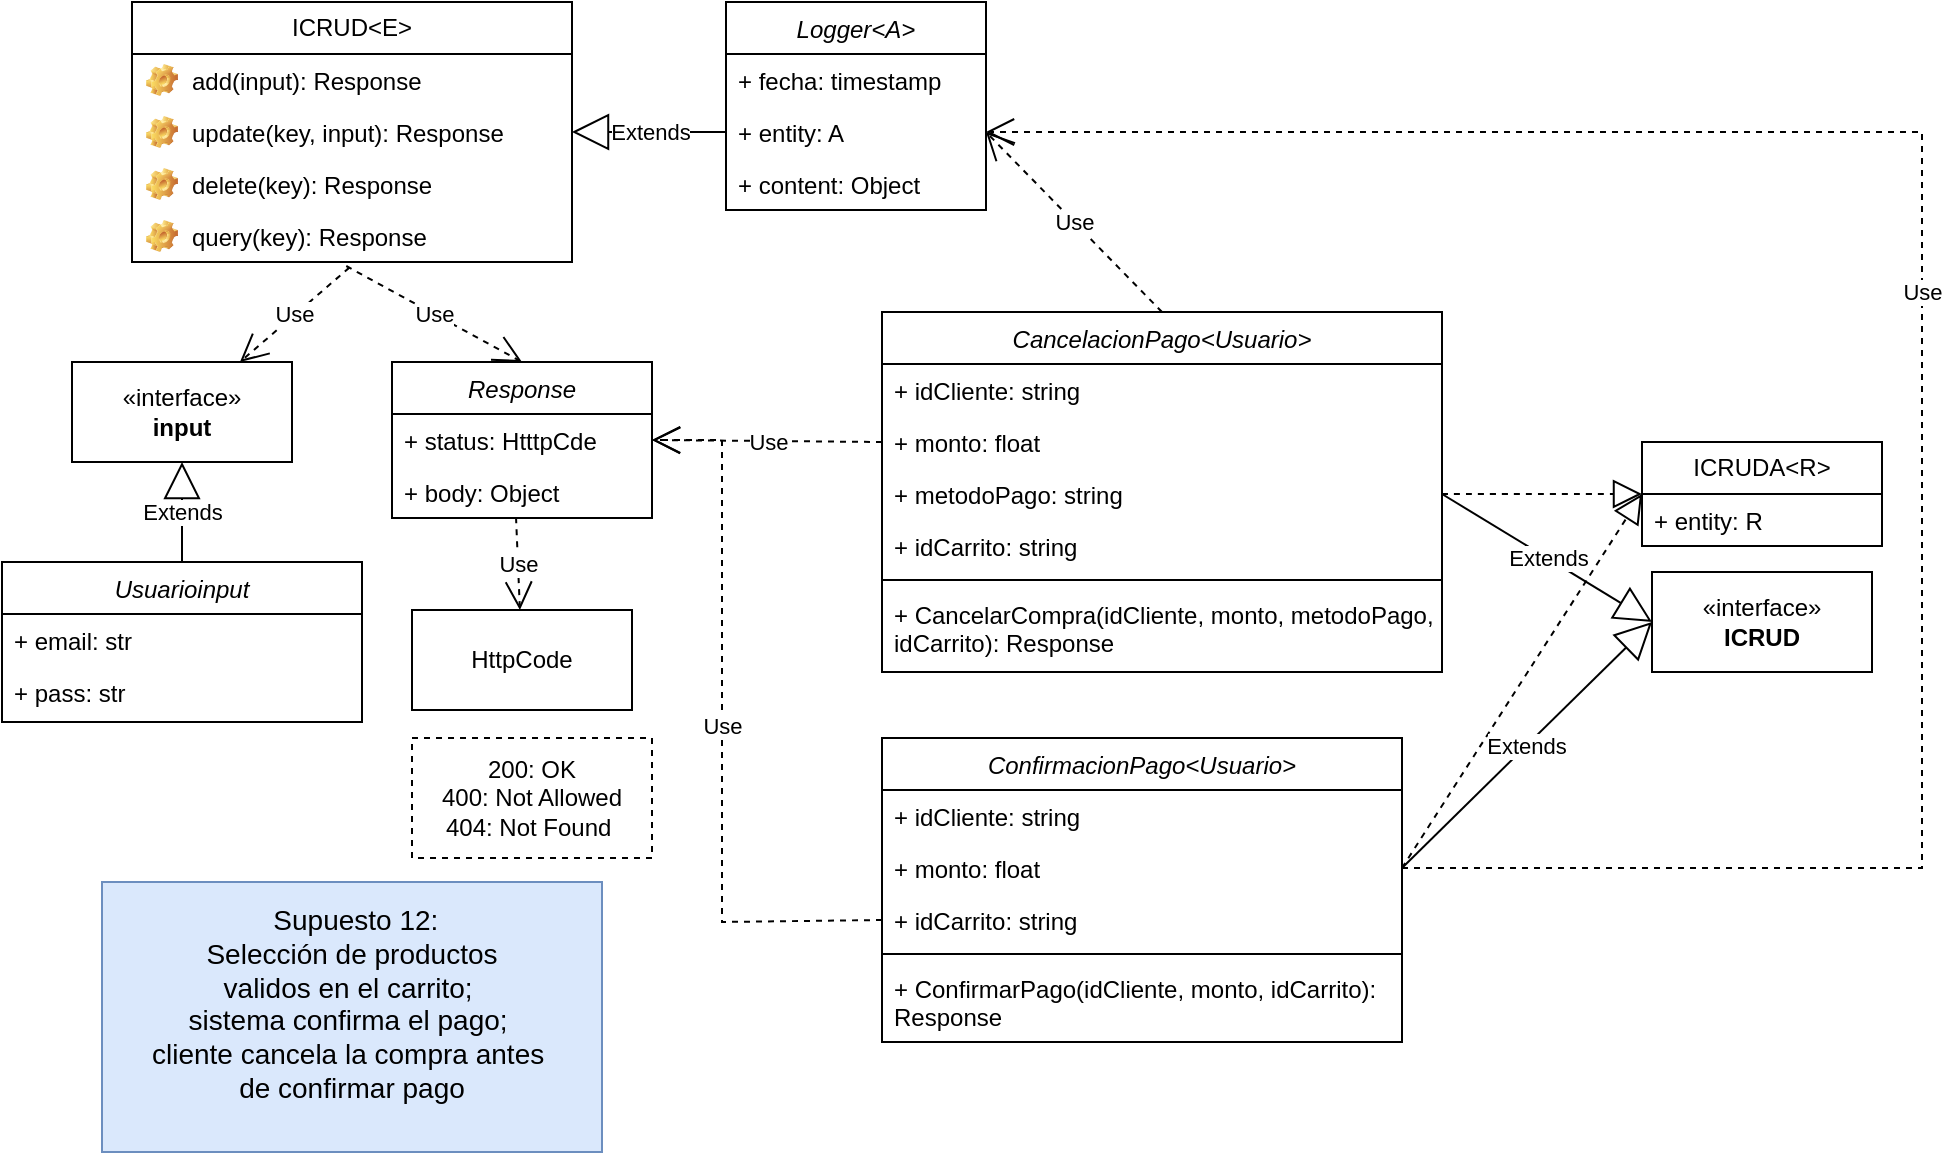 <mxfile version="28.2.7">
  <diagram id="C5RBs43oDa-KdzZeNtuy" name="Page-1">
    <mxGraphModel dx="1424" dy="698" grid="1" gridSize="10" guides="1" tooltips="1" connect="1" arrows="1" fold="1" page="1" pageScale="1" pageWidth="827" pageHeight="1169" math="0" shadow="0">
      <root>
        <mxCell id="WIyWlLk6GJQsqaUBKTNV-0" />
        <mxCell id="WIyWlLk6GJQsqaUBKTNV-1" parent="WIyWlLk6GJQsqaUBKTNV-0" />
        <mxCell id="LfqToXhDLfG2VJ62Q-1i-0" value="CancelacionPago&lt;Usuario&gt;" style="swimlane;fontStyle=2;align=center;verticalAlign=top;childLayout=stackLayout;horizontal=1;startSize=26;horizontalStack=0;resizeParent=1;resizeLast=0;collapsible=1;marginBottom=0;rounded=0;shadow=0;strokeWidth=1;" vertex="1" parent="WIyWlLk6GJQsqaUBKTNV-1">
          <mxGeometry x="480" y="235" width="280" height="180" as="geometry">
            <mxRectangle x="230" y="140" width="160" height="26" as="alternateBounds" />
          </mxGeometry>
        </mxCell>
        <mxCell id="LfqToXhDLfG2VJ62Q-1i-4" value="+ idCliente: string" style="text;strokeColor=none;fillColor=none;align=left;verticalAlign=top;spacingLeft=4;spacingRight=4;overflow=hidden;rotatable=0;points=[[0,0.5],[1,0.5]];portConstraint=eastwest;whiteSpace=wrap;html=1;" vertex="1" parent="LfqToXhDLfG2VJ62Q-1i-0">
          <mxGeometry y="26" width="280" height="26" as="geometry" />
        </mxCell>
        <mxCell id="LfqToXhDLfG2VJ62Q-1i-5" value="+ monto: float" style="text;strokeColor=none;fillColor=none;align=left;verticalAlign=top;spacingLeft=4;spacingRight=4;overflow=hidden;rotatable=0;points=[[0,0.5],[1,0.5]];portConstraint=eastwest;whiteSpace=wrap;html=1;" vertex="1" parent="LfqToXhDLfG2VJ62Q-1i-0">
          <mxGeometry y="52" width="280" height="26" as="geometry" />
        </mxCell>
        <mxCell id="LfqToXhDLfG2VJ62Q-1i-6" value="+ metodoPago: string" style="text;strokeColor=none;fillColor=none;align=left;verticalAlign=top;spacingLeft=4;spacingRight=4;overflow=hidden;rotatable=0;points=[[0,0.5],[1,0.5]];portConstraint=eastwest;whiteSpace=wrap;html=1;" vertex="1" parent="LfqToXhDLfG2VJ62Q-1i-0">
          <mxGeometry y="78" width="280" height="26" as="geometry" />
        </mxCell>
        <mxCell id="LfqToXhDLfG2VJ62Q-1i-41" value="+ idCarrito: string" style="text;strokeColor=none;fillColor=none;align=left;verticalAlign=top;spacingLeft=4;spacingRight=4;overflow=hidden;rotatable=0;points=[[0,0.5],[1,0.5]];portConstraint=eastwest;whiteSpace=wrap;html=1;" vertex="1" parent="LfqToXhDLfG2VJ62Q-1i-0">
          <mxGeometry y="104" width="280" height="26" as="geometry" />
        </mxCell>
        <mxCell id="LfqToXhDLfG2VJ62Q-1i-7" value="" style="line;html=1;strokeWidth=1;align=left;verticalAlign=middle;spacingTop=-1;spacingLeft=3;spacingRight=3;rotatable=0;labelPosition=right;points=[];portConstraint=eastwest;" vertex="1" parent="LfqToXhDLfG2VJ62Q-1i-0">
          <mxGeometry y="130" width="280" height="8" as="geometry" />
        </mxCell>
        <mxCell id="LfqToXhDLfG2VJ62Q-1i-8" value="+ CancelarCompra(idCliente, monto, metodoPago, idCarrito): Response" style="text;strokeColor=none;fillColor=none;align=left;verticalAlign=top;spacingLeft=4;spacingRight=4;overflow=hidden;rotatable=0;points=[[0,0.5],[1,0.5]];portConstraint=eastwest;whiteSpace=wrap;html=1;" vertex="1" parent="LfqToXhDLfG2VJ62Q-1i-0">
          <mxGeometry y="138" width="280" height="40" as="geometry" />
        </mxCell>
        <mxCell id="LfqToXhDLfG2VJ62Q-1i-10" value="ICRUD&amp;lt;E&amp;gt;" style="swimlane;fontStyle=0;childLayout=stackLayout;horizontal=1;startSize=26;fillColor=none;horizontalStack=0;resizeParent=1;resizeParentMax=0;resizeLast=0;collapsible=1;marginBottom=0;whiteSpace=wrap;html=1;" vertex="1" parent="WIyWlLk6GJQsqaUBKTNV-1">
          <mxGeometry x="105" y="80" width="220" height="130" as="geometry" />
        </mxCell>
        <mxCell id="LfqToXhDLfG2VJ62Q-1i-11" value="add(input): Response" style="label;fontStyle=0;strokeColor=none;fillColor=none;align=left;verticalAlign=top;overflow=hidden;spacingLeft=28;spacingRight=4;rotatable=0;points=[[0,0.5],[1,0.5]];portConstraint=eastwest;imageWidth=16;imageHeight=16;whiteSpace=wrap;html=1;image=img/clipart/Gear_128x128.png" vertex="1" parent="LfqToXhDLfG2VJ62Q-1i-10">
          <mxGeometry y="26" width="220" height="26" as="geometry" />
        </mxCell>
        <mxCell id="LfqToXhDLfG2VJ62Q-1i-12" value="update(key, input): Response" style="label;fontStyle=0;strokeColor=none;fillColor=none;align=left;verticalAlign=top;overflow=hidden;spacingLeft=28;spacingRight=4;rotatable=0;points=[[0,0.5],[1,0.5]];portConstraint=eastwest;imageWidth=16;imageHeight=16;whiteSpace=wrap;html=1;image=img/clipart/Gear_128x128.png" vertex="1" parent="LfqToXhDLfG2VJ62Q-1i-10">
          <mxGeometry y="52" width="220" height="26" as="geometry" />
        </mxCell>
        <mxCell id="LfqToXhDLfG2VJ62Q-1i-13" value="delete(key): Response" style="label;fontStyle=0;strokeColor=none;fillColor=none;align=left;verticalAlign=top;overflow=hidden;spacingLeft=28;spacingRight=4;rotatable=0;points=[[0,0.5],[1,0.5]];portConstraint=eastwest;imageWidth=16;imageHeight=16;whiteSpace=wrap;html=1;image=img/clipart/Gear_128x128.png" vertex="1" parent="LfqToXhDLfG2VJ62Q-1i-10">
          <mxGeometry y="78" width="220" height="26" as="geometry" />
        </mxCell>
        <mxCell id="LfqToXhDLfG2VJ62Q-1i-14" value="query(key): Response" style="label;fontStyle=0;strokeColor=none;fillColor=none;align=left;verticalAlign=top;overflow=hidden;spacingLeft=28;spacingRight=4;rotatable=0;points=[[0,0.5],[1,0.5]];portConstraint=eastwest;imageWidth=16;imageHeight=16;whiteSpace=wrap;html=1;image=img/clipart/Gear_128x128.png" vertex="1" parent="LfqToXhDLfG2VJ62Q-1i-10">
          <mxGeometry y="104" width="220" height="26" as="geometry" />
        </mxCell>
        <mxCell id="LfqToXhDLfG2VJ62Q-1i-15" value="«interface»&lt;br&gt;&lt;b&gt;input&lt;/b&gt;" style="html=1;whiteSpace=wrap;" vertex="1" parent="WIyWlLk6GJQsqaUBKTNV-1">
          <mxGeometry x="75" y="260" width="110" height="50" as="geometry" />
        </mxCell>
        <mxCell id="LfqToXhDLfG2VJ62Q-1i-16" value="Use" style="endArrow=open;endSize=12;dashed=1;html=1;rounded=0;exitX=0.494;exitY=1.108;exitDx=0;exitDy=0;exitPerimeter=0;" edge="1" parent="WIyWlLk6GJQsqaUBKTNV-1" source="LfqToXhDLfG2VJ62Q-1i-14" target="LfqToXhDLfG2VJ62Q-1i-15">
          <mxGeometry width="160" relative="1" as="geometry">
            <mxPoint x="255" y="310" as="sourcePoint" />
            <mxPoint x="175" y="300" as="targetPoint" />
          </mxGeometry>
        </mxCell>
        <mxCell id="LfqToXhDLfG2VJ62Q-1i-17" value="Usuarioinput" style="swimlane;fontStyle=2;align=center;verticalAlign=top;childLayout=stackLayout;horizontal=1;startSize=26;horizontalStack=0;resizeParent=1;resizeLast=0;collapsible=1;marginBottom=0;rounded=0;shadow=0;strokeWidth=1;" vertex="1" parent="WIyWlLk6GJQsqaUBKTNV-1">
          <mxGeometry x="40" y="360" width="180" height="80" as="geometry">
            <mxRectangle x="230" y="140" width="160" height="26" as="alternateBounds" />
          </mxGeometry>
        </mxCell>
        <mxCell id="LfqToXhDLfG2VJ62Q-1i-18" value="+ email: str" style="text;strokeColor=none;fillColor=none;align=left;verticalAlign=top;spacingLeft=4;spacingRight=4;overflow=hidden;rotatable=0;points=[[0,0.5],[1,0.5]];portConstraint=eastwest;whiteSpace=wrap;html=1;" vertex="1" parent="LfqToXhDLfG2VJ62Q-1i-17">
          <mxGeometry y="26" width="180" height="26" as="geometry" />
        </mxCell>
        <mxCell id="LfqToXhDLfG2VJ62Q-1i-19" value="+ pass: str" style="text;strokeColor=none;fillColor=none;align=left;verticalAlign=top;spacingLeft=4;spacingRight=4;overflow=hidden;rotatable=0;points=[[0,0.5],[1,0.5]];portConstraint=eastwest;whiteSpace=wrap;html=1;" vertex="1" parent="LfqToXhDLfG2VJ62Q-1i-17">
          <mxGeometry y="52" width="180" height="26" as="geometry" />
        </mxCell>
        <mxCell id="LfqToXhDLfG2VJ62Q-1i-20" value="Extends" style="endArrow=block;endSize=16;endFill=0;html=1;rounded=0;exitX=0.5;exitY=0;exitDx=0;exitDy=0;entryX=0.5;entryY=1;entryDx=0;entryDy=0;" edge="1" parent="WIyWlLk6GJQsqaUBKTNV-1" source="LfqToXhDLfG2VJ62Q-1i-17" target="LfqToXhDLfG2VJ62Q-1i-15">
          <mxGeometry width="160" relative="1" as="geometry">
            <mxPoint x="305" y="310" as="sourcePoint" />
            <mxPoint x="465" y="310" as="targetPoint" />
          </mxGeometry>
        </mxCell>
        <mxCell id="LfqToXhDLfG2VJ62Q-1i-21" value="Response" style="swimlane;fontStyle=2;align=center;verticalAlign=top;childLayout=stackLayout;horizontal=1;startSize=26;horizontalStack=0;resizeParent=1;resizeLast=0;collapsible=1;marginBottom=0;rounded=0;shadow=0;strokeWidth=1;" vertex="1" parent="WIyWlLk6GJQsqaUBKTNV-1">
          <mxGeometry x="235" y="260" width="130" height="78" as="geometry">
            <mxRectangle x="230" y="140" width="160" height="26" as="alternateBounds" />
          </mxGeometry>
        </mxCell>
        <mxCell id="LfqToXhDLfG2VJ62Q-1i-22" value="+ status: HtttpCde" style="text;strokeColor=none;fillColor=none;align=left;verticalAlign=top;spacingLeft=4;spacingRight=4;overflow=hidden;rotatable=0;points=[[0,0.5],[1,0.5]];portConstraint=eastwest;whiteSpace=wrap;html=1;" vertex="1" parent="LfqToXhDLfG2VJ62Q-1i-21">
          <mxGeometry y="26" width="130" height="26" as="geometry" />
        </mxCell>
        <mxCell id="LfqToXhDLfG2VJ62Q-1i-23" value="+ body: Object" style="text;strokeColor=none;fillColor=none;align=left;verticalAlign=top;spacingLeft=4;spacingRight=4;overflow=hidden;rotatable=0;points=[[0,0.5],[1,0.5]];portConstraint=eastwest;whiteSpace=wrap;html=1;" vertex="1" parent="LfqToXhDLfG2VJ62Q-1i-21">
          <mxGeometry y="52" width="130" height="26" as="geometry" />
        </mxCell>
        <mxCell id="LfqToXhDLfG2VJ62Q-1i-24" value="Use" style="endArrow=open;endSize=12;dashed=1;html=1;rounded=0;entryX=0.5;entryY=0;entryDx=0;entryDy=0;exitX=0.487;exitY=1.077;exitDx=0;exitDy=0;exitPerimeter=0;" edge="1" parent="WIyWlLk6GJQsqaUBKTNV-1" source="LfqToXhDLfG2VJ62Q-1i-14" target="LfqToXhDLfG2VJ62Q-1i-21">
          <mxGeometry width="160" relative="1" as="geometry">
            <mxPoint x="215" y="220" as="sourcePoint" />
            <mxPoint x="195" y="267" as="targetPoint" />
          </mxGeometry>
        </mxCell>
        <mxCell id="LfqToXhDLfG2VJ62Q-1i-25" value="HttpCode" style="html=1;whiteSpace=wrap;" vertex="1" parent="WIyWlLk6GJQsqaUBKTNV-1">
          <mxGeometry x="245" y="384" width="110" height="50" as="geometry" />
        </mxCell>
        <mxCell id="LfqToXhDLfG2VJ62Q-1i-26" value="Use" style="endArrow=open;endSize=12;dashed=1;html=1;rounded=0;exitX=0.477;exitY=0.985;exitDx=0;exitDy=0;exitPerimeter=0;" edge="1" parent="WIyWlLk6GJQsqaUBKTNV-1" source="LfqToXhDLfG2VJ62Q-1i-23" target="LfqToXhDLfG2VJ62Q-1i-25">
          <mxGeometry width="160" relative="1" as="geometry">
            <mxPoint x="530" y="340" as="sourcePoint" />
            <mxPoint x="475" y="387" as="targetPoint" />
          </mxGeometry>
        </mxCell>
        <mxCell id="LfqToXhDLfG2VJ62Q-1i-27" value="«interface»&lt;br&gt;&lt;b&gt;ICRUD&lt;/b&gt;" style="html=1;whiteSpace=wrap;" vertex="1" parent="WIyWlLk6GJQsqaUBKTNV-1">
          <mxGeometry x="865" y="365" width="110" height="50" as="geometry" />
        </mxCell>
        <mxCell id="LfqToXhDLfG2VJ62Q-1i-28" value="Extends" style="endArrow=block;endSize=16;endFill=0;html=1;rounded=0;exitX=1;exitY=0.5;exitDx=0;exitDy=0;entryX=0;entryY=0.5;entryDx=0;entryDy=0;" edge="1" parent="WIyWlLk6GJQsqaUBKTNV-1" source="LfqToXhDLfG2VJ62Q-1i-6" target="LfqToXhDLfG2VJ62Q-1i-27">
          <mxGeometry width="160" relative="1" as="geometry">
            <mxPoint x="525" y="350" as="sourcePoint" />
            <mxPoint x="525" y="290" as="targetPoint" />
            <Array as="points" />
          </mxGeometry>
        </mxCell>
        <mxCell id="LfqToXhDLfG2VJ62Q-1i-29" value="Use" style="endArrow=open;endSize=12;dashed=1;html=1;rounded=0;entryX=1;entryY=0.5;entryDx=0;entryDy=0;exitX=0;exitY=0.5;exitDx=0;exitDy=0;" edge="1" parent="WIyWlLk6GJQsqaUBKTNV-1" source="LfqToXhDLfG2VJ62Q-1i-5" target="LfqToXhDLfG2VJ62Q-1i-22">
          <mxGeometry width="160" relative="1" as="geometry">
            <mxPoint x="460" y="279" as="sourcePoint" />
            <mxPoint x="523" y="388" as="targetPoint" />
          </mxGeometry>
        </mxCell>
        <mxCell id="LfqToXhDLfG2VJ62Q-1i-30" value="&lt;font style=&quot;font-size: 14px;&quot;&gt;&amp;nbsp;Supuesto 12:&lt;/font&gt;&lt;div&gt;&lt;font style=&quot;font-size: 14px;&quot;&gt;Selección de productos&lt;/font&gt;&lt;/div&gt;&lt;div&gt;&lt;font style=&quot;font-size: 14px;&quot;&gt;validos&amp;nbsp;&lt;/font&gt;&lt;span style=&quot;font-size: 14px; background-color: transparent; color: light-dark(rgb(0, 0, 0), rgb(255, 255, 255));&quot;&gt;en el carrito;&amp;nbsp;&lt;/span&gt;&lt;/div&gt;&lt;div&gt;&lt;font style=&quot;font-size: 14px;&quot;&gt;sistema confirma el pago;&amp;nbsp;&lt;/font&gt;&lt;/div&gt;&lt;div&gt;&lt;font style=&quot;font-size: 14px;&quot;&gt;cliente cancela la compra&amp;nbsp;&lt;/font&gt;&lt;span style=&quot;font-size: 14px; background-color: transparent; color: light-dark(rgb(0, 0, 0), rgb(255, 255, 255));&quot;&gt;antes&amp;nbsp;&lt;/span&gt;&lt;/div&gt;&lt;div&gt;&lt;span style=&quot;font-size: 14px; background-color: transparent; color: light-dark(rgb(0, 0, 0), rgb(255, 255, 255));&quot;&gt;de confirmar pago&lt;/span&gt;&lt;/div&gt;&lt;div&gt;&lt;div&gt;&lt;span style=&quot;color: rgba(0, 0, 0, 0); font-family: monospace; font-size: 0px; text-align: start; text-wrap-mode: nowrap; background-color: transparent;&quot;&gt;%3CmxGraphModel%3E%3Croot%3E%3CmxCell%20id%3D%220%22%2F%3E%3CmxCell%20id%3D%221%22%20parent%3D%220%22%2F%3E%3CmxCell%20id%3D%222%22%20value%3D%22Pago%26lt%3BUsuario%26gt%3B%22%20style%3D%22swimlane%3BfontStyle%3D2%3Balign%3Dcenter%3BverticalAlign%3Dtop%3BchildLayout%3DstackLayout%3Bhorizontal%3D1%3BstartSize%3D26%3BhorizontalStack%3D0%3BresizeParent%3D1%3BresizeLast%3D0%3Bcollapsible%3D1%3BmarginBottom%3D0%3Brounded%3D0%3Bshadow%3D0%3BstrokeWidth%3D1%3B%22%20vertex%3D%221%22%20parent%3D%221%22%3E%3CmxGeometry%20x%3D%22880%22%20y%3D%22410%22%20width%3D%22310%22%20height%3D%22256%22%20as%3D%22geometry%22%3E%3CmxRectangle%20x%3D%22230%22%20y%3D%22140%22%20width%3D%22160%22%20height%3D%2226%22%20as%3D%22alternateBounds%22%2F%3E%3C%2FmxGeometry%3E%3C%2FmxCell%3E%3CmxCell%20id%3D%223%22%20value%3D%22%2B%20tarjeta%3A%20string%22%20style%3D%22text%3BstrokeColor%3Dnone%3BfillColor%3Dnone%3Balign%3Dleft%3BverticalAlign%3Dtop%3BspacingLeft%3D4%3BspacingRight%3D4%3Boverflow%3Dhidden%3Brotatable%3D0%3Bpoints%3D%5B%5B0%2C0.5%5D%2C%5B1%2C0.5%5D%5D%3BportConstraint%3Deastwest%3BwhiteSpace%3Dwrap%3Bhtml%3D1%3B%22%20vertex%3D%221%22%20parent%3D%222%22%3E%3CmxGeometry%20y%3D%2226%22%20width%3D%22310%22%20height%3D%2226%22%20as%3D%22geometry%22%2F%3E%3C%2FmxCell%3E%3CmxCell%20id%3D%224%22%20value%3D%22%2B%20vencimiento%3A%20string%22%20style%3D%22text%3BstrokeColor%3Dnone%3BfillColor%3Dnone%3Balign%3Dleft%3BverticalAlign%3Dtop%3BspacingLeft%3D4%3BspacingRight%3D4%3Boverflow%3Dhidden%3Brotatable%3D0%3Bpoints%3D%5B%5B0%2C0.5%5D%2C%5B1%2C0.5%5D%5D%3BportConstraint%3Deastwest%3BwhiteSpace%3Dwrap%3Bhtml%3D1%3B%22%20vertex%3D%221%22%20parent%3D%222%22%3E%3CmxGeometry%20y%3D%2252%22%20width%3D%22310%22%20height%3D%2226%22%20as%3D%22geometry%22%2F%3E%3C%2FmxCell%3E%3CmxCell%20id%3D%225%22%20value%3D%22%2B%20cvv%3A%20string%22%20style%3D%22text%3BstrokeColor%3Dnone%3BfillColor%3Dnone%3Balign%3Dleft%3BverticalAlign%3Dtop%3BspacingLeft%3D4%3BspacingRight%3D4%3Boverflow%3Dhidden%3Brotatable%3D0%3Bpoints%3D%5B%5B0%2C0.5%5D%2C%5B1%2C0.5%5D%5D%3BportConstraint%3Deastwest%3BwhiteSpace%3Dwrap%3Bhtml%3D1%3B%22%20vertex%3D%221%22%20parent%3D%222%22%3E%3CmxGeometry%20y%3D%2278%22%20width%3D%22310%22%20height%3D%2226%22%20as%3D%22geometry%22%2F%3E%3C%2FmxCell%3E%3CmxCell%20id%3D%226%22%20value%3D%22%2B%20idCliente%3A%20string%22%20style%3D%22text%3BstrokeColor%3Dnone%3BfillColor%3Dnone%3Balign%3Dleft%3BverticalAlign%3Dtop%3BspacingLeft%3D4%3BspacingRight%3D4%3Boverflow%3Dhidden%3Brotatable%3D0%3Bpoints%3D%5B%5B0%2C0.5%5D%2C%5B1%2C0.5%5D%5D%3BportConstraint%3Deastwest%3BwhiteSpace%3Dwrap%3Bhtml%3D1%3B%22%20vertex%3D%221%22%20parent%3D%222%22%3E%3CmxGeometry%20y%3D%22104%22%20width%3D%22310%22%20height%3D%2226%22%20as%3D%22geometry%22%2F%3E%3C%2FmxCell%3E%3CmxCell%20id%3D%227%22%20value%3D%22%2B%20monto%3A%20float%22%20style%3D%22text%3BstrokeColor%3Dnone%3BfillColor%3Dnone%3Balign%3Dleft%3BverticalAlign%3Dtop%3BspacingLeft%3D4%3BspacingRight%3D4%3Boverflow%3Dhidden%3Brotatable%3D0%3Bpoints%3D%5B%5B0%2C0.5%5D%2C%5B1%2C0.5%5D%5D%3BportConstraint%3Deastwest%3BwhiteSpace%3Dwrap%3Bhtml%3D1%3B%22%20vertex%3D%221%22%20parent%3D%222%22%3E%3CmxGeometry%20y%3D%22130%22%20width%3D%22310%22%20height%3D%2226%22%20as%3D%22geometry%22%2F%3E%3C%2FmxCell%3E%3CmxCell%20id%3D%228%22%20value%3D%22%2B%20metodoPago%3A%20string%22%20style%3D%22text%3BstrokeColor%3Dnone%3BfillColor%3Dnone%3Balign%3Dleft%3BverticalAlign%3Dtop%3BspacingLeft%3D4%3BspacingRight%3D4%3Boverflow%3Dhidden%3Brotatable%3D0%3Bpoints%3D%5B%5B0%2C0.5%5D%2C%5B1%2C0.5%5D%5D%3BportConstraint%3Deastwest%3BwhiteSpace%3Dwrap%3Bhtml%3D1%3B%22%20vertex%3D%221%22%20parent%3D%222%22%3E%3CmxGeometry%20y%3D%22156%22%20width%3D%22310%22%20height%3D%2226%22%20as%3D%22geometry%22%2F%3E%3C%2FmxCell%3E%3CmxCell%20id%3D%229%22%20value%3D%22%22%20style%3D%22line%3Bhtml%3D1%3BstrokeWidth%3D1%3Balign%3Dleft%3BverticalAlign%3Dmiddle%3BspacingTop%3D-1%3BspacingLeft%3D3%3BspacingRight%3D3%3Brotatable%3D0%3BlabelPosition%3Dright%3Bpoints%3D%5B%5D%3BportConstraint%3Deastwest%3B%22%20vertex%3D%221%22%20parent%3D%222%22%3E%3CmxGeometry%20y%3D%22182%22%20width%3D%22310%22%20height%3D%228%22%20as%3D%22geometry%22%2F%3E%3C%2FmxCell%3E%3CmxCell%20id%3D%2210%22%20value%3D%22%2B%20procesoPago(tarjeta%2C%20numero%2C%20vencimiento%2C%20cvv%2C%20idCliente%2C%20monto%2C%20metodoPago)%3A%20Response%22%20style%3D%22text%3BstrokeColor%3Dnone%3BfillColor%3Dnone%3Balign%3Dleft%3BverticalAlign%3Dtop%3BspacingLeft%3D4%3BspacingRight%3D4%3Boverflow%3Dhidden%3Brotatable%3D0%3Bpoints%3D%5B%5B0%2C0.5%5D%2C%5B1%2C0.5%5D%5D%3BportConstraint%3Deastwest%3BwhiteSpace%3Dwrap%3Bhtml%3D1%3B%22%20vertex%3D%221%22%20parent%3D%222%22%3E%3CmxGeometry%20y%3D%22190%22%20width%3D%22310%22%20height%3D%2240%22%20as%3D%22geometry%22%2F%3E%3C%2FmxCell%3E%3CmxCell%20id%3D%2211%22%20value%3D%22%2B%20avisoPago()%3A%20bool%22%20style%3D%22text%3BstrokeColor%3Dnone%3BfillColor%3Dnone%3Balign%3Dleft%3BverticalAlign%3Dtop%3BspacingLeft%3D4%3BspacingRight%3D4%3Boverflow%3Dhidden%3Brotatable%3D0%3Bpoints%3D%5B%5B0%2C0.5%5D%2C%5B1%2C0.5%5D%5D%3BportConstraint%3Deastwest%3BwhiteSpace%3Dwrap%3Bhtml%3D1%3B%22%20vertex%3D%221%22%20parent%3D%222%22%3E%3CmxGeometry%20y%3D%22230%22%20width%3D%22310%22%20height%3D%2226%22%20as%3D%22geometry%22%2F%3E%3C%2FmxCell%3E%3CmxCell%20id%3D%2212%22%20value%3D%22ICRUD%26amp%3Blt%3BE%26amp%3Bgt%3B%22%20style%3D%22swimlane%3BfontStyle%3D0%3BchildLayout%3DstackLayout%3Bhorizontal%3D1%3BstartSize%3D26%3BfillColor%3Dnone%3BhorizontalStack%3D0%3BresizeParent%3D1%3BresizeParentMax%3D0%3BresizeLast%3D0%3Bcollapsible%3D1%3BmarginBottom%3D0%3BwhiteSpace%3Dwrap%3Bhtml%3D1%3B%22%20vertex%3D%221%22%20parent%3D%221%22%3E%3CmxGeometry%20x%3D%22525%22%20y%3D%22250%22%20width%3D%22220%22%20height%3D%22130%22%20as%3D%22geometry%22%2F%3E%3C%2FmxCell%3E%3CmxCell%20id%3D%2213%22%20value%3D%22add(input)%3A%20Response%22%20style%3D%22label%3BfontStyle%3D0%3BstrokeColor%3Dnone%3BfillColor%3Dnone%3Balign%3Dleft%3BverticalAlign%3Dtop%3Boverflow%3Dhidden%3BspacingLeft%3D28%3BspacingRight%3D4%3Brotatable%3D0%3Bpoints%3D%5B%5B0%2C0.5%5D%2C%5B1%2C0.5%5D%5D%3BportConstraint%3Deastwest%3BimageWidth%3D16%3BimageHeight%3D16%3BwhiteSpace%3Dwrap%3Bhtml%3D1%3Bimage%3Dimg%2Fclipart%2FGear_128x128.png%22%20vertex%3D%221%22%20parent%3D%2212%22%3E%3CmxGeometry%20y%3D%2226%22%20width%3D%22220%22%20height%3D%2226%22%20as%3D%22geometry%22%2F%3E%3C%2FmxCell%3E%3CmxCell%20id%3D%2214%22%20value%3D%22update(key%2C%20input)%3A%20Response%22%20style%3D%22label%3BfontStyle%3D0%3BstrokeColor%3Dnone%3BfillColor%3Dnone%3Balign%3Dleft%3BverticalAlign%3Dtop%3Boverflow%3Dhidden%3BspacingLeft%3D28%3BspacingRight%3D4%3Brotatable%3D0%3Bpoints%3D%5B%5B0%2C0.5%5D%2C%5B1%2C0.5%5D%5D%3BportConstraint%3Deastwest%3BimageWidth%3D16%3BimageHeight%3D16%3BwhiteSpace%3Dwrap%3Bhtml%3D1%3Bimage%3Dimg%2Fclipart%2FGear_128x128.png%22%20vertex%3D%221%22%20parent%3D%2212%22%3E%3CmxGeometry%20y%3D%2252%22%20width%3D%22220%22%20height%3D%2226%22%20as%3D%22geometry%22%2F%3E%3C%2FmxCell%3E%3CmxCell%20id%3D%2215%22%20value%3D%22delete(key)%3A%20Response%22%20style%3D%22label%3BfontStyle%3D0%3BstrokeColor%3Dnone%3BfillColor%3Dnone%3Balign%3Dleft%3BverticalAlign%3Dtop%3Boverflow%3Dhidden%3BspacingLeft%3D28%3BspacingRight%3D4%3Brotatable%3D0%3Bpoints%3D%5B%5B0%2C0.5%5D%2C%5B1%2C0.5%5D%5D%3BportConstraint%3Deastwest%3BimageWidth%3D16%3BimageHeight%3D16%3BwhiteSpace%3Dwrap%3Bhtml%3D1%3Bimage%3Dimg%2Fclipart%2FGear_128x128.png%22%20vertex%3D%221%22%20parent%3D%2212%22%3E%3CmxGeometry%20y%3D%2278%22%20width%3D%22220%22%20height%3D%2226%22%20as%3D%22geometry%22%2F%3E%3C%2FmxCell%3E%3CmxCell%20id%3D%2216%22%20value%3D%22query(key)%3A%20Response%22%20style%3D%22label%3BfontStyle%3D0%3BstrokeColor%3Dnone%3BfillColor%3Dnone%3Balign%3Dleft%3BverticalAlign%3Dtop%3Boverflow%3Dhidden%3BspacingLeft%3D28%3BspacingRight%3D4%3Brotatable%3D0%3Bpoints%3D%5B%5B0%2C0.5%5D%2C%5B1%2C0.5%5D%5D%3BportConstraint%3Deastwest%3BimageWidth%3D16%3BimageHeight%3D16%3BwhiteSpace%3Dwrap%3Bhtml%3D1%3Bimage%3Dimg%2Fclipart%2FGear_128x128.png%22%20vertex%3D%221%22%20parent%3D%2212%22%3E%3CmxGeometry%20y%3D%22104%22%20width%3D%22220%22%20height%3D%2226%22%20as%3D%22geometry%22%2F%3E%3C%2FmxCell%3E%3CmxCell%20id%3D%2217%22%20value%3D%22%C2%ABinterface%C2%BB%26lt%3Bbr%26gt%3B%26lt%3Bb%26gt%3Binput%26lt%3B%2Fb%26gt%3B%22%20style%3D%22html%3D1%3BwhiteSpace%3Dwrap%3B%22%20vertex%3D%221%22%20parent%3D%221%22%3E%3CmxGeometry%20x%3D%22495%22%20y%3D%22430%22%20width%3D%22110%22%20height%3D%2250%22%20as%3D%22geometry%22%2F%3E%3C%2FmxCell%3E%3CmxCell%20id%3D%2218%22%20value%3D%22Use%22%20style%3D%22endArrow%3Dopen%3BendSize%3D12%3Bdashed%3D1%3Bhtml%3D1%3Brounded%3D0%3BexitX%3D0.494%3BexitY%3D1.108%3BexitDx%3D0%3BexitDy%3D0%3BexitPerimeter%3D0%3B%22%20edge%3D%221%22%20source%3D%2216%22%20target%3D%2217%22%20parent%3D%221%22%3E%3CmxGeometry%20width%3D%22160%22%20relative%3D%221%22%20as%3D%22geometry%22%3E%3CmxPoint%20x%3D%22675%22%20y%3D%22480%22%20as%3D%22sourcePoint%22%2F%3E%3CmxPoint%20x%3D%22595%22%20y%3D%22470%22%20as%3D%22targetPoint%22%2F%3E%3C%2FmxGeometry%3E%3C%2FmxCell%3E%3CmxCell%20id%3D%2219%22%20value%3D%22Usuarioinput%22%20style%3D%22swimlane%3BfontStyle%3D2%3Balign%3Dcenter%3BverticalAlign%3Dtop%3BchildLayout%3DstackLayout%3Bhorizontal%3D1%3BstartSize%3D26%3BhorizontalStack%3D0%3BresizeParent%3D1%3BresizeLast%3D0%3Bcollapsible%3D1%3BmarginBottom%3D0%3Brounded%3D0%3Bshadow%3D0%3BstrokeWidth%3D1%3B%22%20vertex%3D%221%22%20parent%3D%221%22%3E%3CmxGeometry%20x%3D%22460%22%20y%3D%22530%22%20width%3D%22180%22%20height%3D%2280%22%20as%3D%22geometry%22%3E%3CmxRectangle%20x%3D%22230%22%20y%3D%22140%22%20width%3D%22160%22%20height%3D%2226%22%20as%3D%22alternateBounds%22%2F%3E%3C%2FmxGeometry%3E%3C%2FmxCell%3E%3CmxCell%20id%3D%2220%22%20value%3D%22%2B%20email%3A%20str%22%20style%3D%22text%3BstrokeColor%3Dnone%3BfillColor%3Dnone%3Balign%3Dleft%3BverticalAlign%3Dtop%3BspacingLeft%3D4%3BspacingRight%3D4%3Boverflow%3Dhidden%3Brotatable%3D0%3Bpoints%3D%5B%5B0%2C0.5%5D%2C%5B1%2C0.5%5D%5D%3BportConstraint%3Deastwest%3BwhiteSpace%3Dwrap%3Bhtml%3D1%3B%22%20vertex%3D%221%22%20parent%3D%2219%22%3E%3CmxGeometry%20y%3D%2226%22%20width%3D%22180%22%20height%3D%2226%22%20as%3D%22geometry%22%2F%3E%3C%2FmxCell%3E%3CmxCell%20id%3D%2221%22%20value%3D%22%2B%20pass%3A%20str%22%20style%3D%22text%3BstrokeColor%3Dnone%3BfillColor%3Dnone%3Balign%3Dleft%3BverticalAlign%3Dtop%3BspacingLeft%3D4%3BspacingRight%3D4%3Boverflow%3Dhidden%3Brotatable%3D0%3Bpoints%3D%5B%5B0%2C0.5%5D%2C%5B1%2C0.5%5D%5D%3BportConstraint%3Deastwest%3BwhiteSpace%3Dwrap%3Bhtml%3D1%3B%22%20vertex%3D%221%22%20parent%3D%2219%22%3E%3CmxGeometry%20y%3D%2252%22%20width%3D%22180%22%20height%3D%2226%22%20as%3D%22geometry%22%2F%3E%3C%2FmxCell%3E%3CmxCell%20id%3D%2222%22%20value%3D%22Extends%22%20style%3D%22endArrow%3Dblock%3BendSize%3D16%3BendFill%3D0%3Bhtml%3D1%3Brounded%3D0%3BexitX%3D0.5%3BexitY%3D0%3BexitDx%3D0%3BexitDy%3D0%3BentryX%3D0.5%3BentryY%3D1%3BentryDx%3D0%3BentryDy%3D0%3B%22%20edge%3D%221%22%20source%3D%2219%22%20target%3D%2217%22%20parent%3D%221%22%3E%3CmxGeometry%20width%3D%22160%22%20relative%3D%221%22%20as%3D%22geometry%22%3E%3CmxPoint%20x%3D%22725%22%20y%3D%22480%22%20as%3D%22sourcePoint%22%2F%3E%3CmxPoint%20x%3D%22885%22%20y%3D%22480%22%20as%3D%22targetPoint%22%2F%3E%3C%2FmxGeometry%3E%3C%2FmxCell%3E%3CmxCell%20id%3D%2223%22%20value%3D%22Response%22%20style%3D%22swimlane%3BfontStyle%3D2%3Balign%3Dcenter%3BverticalAlign%3Dtop%3BchildLayout%3DstackLayout%3Bhorizontal%3D1%3BstartSize%3D26%3BhorizontalStack%3D0%3BresizeParent%3D1%3BresizeLast%3D0%3Bcollapsible%3D1%3BmarginBottom%3D0%3Brounded%3D0%3Bshadow%3D0%3BstrokeWidth%3D1%3B%22%20vertex%3D%221%22%20parent%3D%221%22%3E%3CmxGeometry%20x%3D%22655%22%20y%3D%22430%22%20width%3D%22130%22%20height%3D%2278%22%20as%3D%22geometry%22%3E%3CmxRectangle%20x%3D%22230%22%20y%3D%22140%22%20width%3D%22160%22%20height%3D%2226%22%20as%3D%22alternateBounds%22%2F%3E%3C%2FmxGeometry%3E%3C%2FmxCell%3E%3CmxCell%20id%3D%2224%22%20value%3D%22%2B%20status%3A%20HtttpCde%22%20style%3D%22text%3BstrokeColor%3Dnone%3BfillColor%3Dnone%3Balign%3Dleft%3BverticalAlign%3Dtop%3BspacingLeft%3D4%3BspacingRight%3D4%3Boverflow%3Dhidden%3Brotatable%3D0%3Bpoints%3D%5B%5B0%2C0.5%5D%2C%5B1%2C0.5%5D%5D%3BportConstraint%3Deastwest%3BwhiteSpace%3Dwrap%3Bhtml%3D1%3B%22%20vertex%3D%221%22%20parent%3D%2223%22%3E%3CmxGeometry%20y%3D%2226%22%20width%3D%22130%22%20height%3D%2226%22%20as%3D%22geometry%22%2F%3E%3C%2FmxCell%3E%3CmxCell%20id%3D%2225%22%20value%3D%22%2B%20body%3A%20Object%22%20style%3D%22text%3BstrokeColor%3Dnone%3BfillColor%3Dnone%3Balign%3Dleft%3BverticalAlign%3Dtop%3BspacingLeft%3D4%3BspacingRight%3D4%3Boverflow%3Dhidden%3Brotatable%3D0%3Bpoints%3D%5B%5B0%2C0.5%5D%2C%5B1%2C0.5%5D%5D%3BportConstraint%3Deastwest%3BwhiteSpace%3Dwrap%3Bhtml%3D1%3B%22%20vertex%3D%221%22%20parent%3D%2223%22%3E%3CmxGeometry%20y%3D%2252%22%20width%3D%22130%22%20height%3D%2226%22%20as%3D%22geometry%22%2F%3E%3C%2FmxCell%3E%3CmxCell%20id%3D%2226%22%20value%3D%22Use%22%20style%3D%22endArrow%3Dopen%3BendSize%3D12%3Bdashed%3D1%3Bhtml%3D1%3Brounded%3D0%3BentryX%3D0.5%3BentryY%3D0%3BentryDx%3D0%3BentryDy%3D0%3BexitX%3D0.487%3BexitY%3D1.077%3BexitDx%3D0%3BexitDy%3D0%3BexitPerimeter%3D0%3B%22%20edge%3D%221%22%20source%3D%2216%22%20target%3D%2223%22%20parent%3D%221%22%3E%3CmxGeometry%20width%3D%22160%22%20relative%3D%221%22%20as%3D%22geometry%22%3E%3CmxPoint%20x%3D%22635%22%20y%3D%22390%22%20as%3D%22sourcePoint%22%2F%3E%3CmxPoint%20x%3D%22615%22%20y%3D%22437%22%20as%3D%22targetPoint%22%2F%3E%3C%2FmxGeometry%3E%3C%2FmxCell%3E%3CmxCell%20id%3D%2227%22%20value%3D%22HttpCode%22%20style%3D%22html%3D1%3BwhiteSpace%3Dwrap%3B%22%20vertex%3D%221%22%20parent%3D%221%22%3E%3CmxGeometry%20x%3D%22665%22%20y%3D%22554%22%20width%3D%22110%22%20height%3D%2250%22%20as%3D%22geometry%22%2F%3E%3C%2FmxCell%3E%3CmxCell%20id%3D%2228%22%20value%3D%22Use%22%20style%3D%22endArrow%3Dopen%3BendSize%3D12%3Bdashed%3D1%3Bhtml%3D1%3Brounded%3D0%3BexitX%3D0.477%3BexitY%3D0.985%3BexitDx%3D0%3BexitDy%3D0%3BexitPerimeter%3D0%3B%22%20edge%3D%221%22%20source%3D%2225%22%20target%3D%2227%22%20parent%3D%221%22%3E%3CmxGeometry%20width%3D%22160%22%20relative%3D%221%22%20as%3D%22geometry%22%3E%3CmxPoint%20x%3D%22950%22%20y%3D%22510%22%20as%3D%22sourcePoint%22%2F%3E%3CmxPoint%20x%3D%22895%22%20y%3D%22557%22%20as%3D%22targetPoint%22%2F%3E%3C%2FmxGeometry%3E%3C%2FmxCell%3E%3CmxCell%20id%3D%2229%22%20value%3D%22%C2%ABinterface%C2%BB%26lt%3Bbr%26gt%3B%26lt%3Bb%26gt%3BICRUD%26lt%3B%2Fb%26gt%3B%22%20style%3D%22html%3D1%3BwhiteSpace%3Dwrap%3B%22%20vertex%3D%221%22%20parent%3D%221%22%3E%3CmxGeometry%20x%3D%221012.5%22%20y%3D%22260%22%20width%3D%22110%22%20height%3D%2250%22%20as%3D%22geometry%22%2F%3E%3C%2FmxCell%3E%3CmxCell%20id%3D%2230%22%20value%3D%22Extends%22%20style%3D%22endArrow%3Dblock%3BendSize%3D16%3BendFill%3D0%3Bhtml%3D1%3Brounded%3D0%3BexitX%3D0.5%3BexitY%3D0%3BexitDx%3D0%3BexitDy%3D0%3BentryX%3D0.5%3BentryY%3D1%3BentryDx%3D0%3BentryDy%3D0%3B%22%20edge%3D%221%22%20source%3D%222%22%20target%3D%2229%22%20parent%3D%221%22%3E%3CmxGeometry%20width%3D%22160%22%20relative%3D%221%22%20as%3D%22geometry%22%3E%3CmxPoint%20x%3D%22945%22%20y%3D%22520%22%20as%3D%22sourcePoint%22%2F%3E%3CmxPoint%20x%3D%22945%22%20y%3D%22460%22%20as%3D%22targetPoint%22%2F%3E%3CArray%20as%3D%22points%22%2F%3E%3C%2FmxGeometry%3E%3C%2FmxCell%3E%3CmxCell%20id%3D%2231%22%20value%3D%22Use%22%20style%3D%22endArrow%3Dopen%3BendSize%3D12%3Bdashed%3D1%3Bhtml%3D1%3Brounded%3D0%3BentryX%3D1%3BentryY%3D0.5%3BentryDx%3D0%3BentryDy%3D0%3BexitX%3D0%3BexitY%3D0.5%3BexitDx%3D0%3BexitDy%3D0%3B%22%20edge%3D%221%22%20source%3D%224%22%20target%3D%2224%22%20parent%3D%221%22%3E%3CmxGeometry%20width%3D%22160%22%20relative%3D%221%22%20as%3D%22geometry%22%3E%3CmxPoint%20x%3D%22895%22%20y%3D%22469%22%20as%3D%22sourcePoint%22%2F%3E%3CmxPoint%20x%3D%22943%22%20y%3D%22558%22%20as%3D%22targetPoint%22%2F%3E%3C%2FmxGeometry%3E%3C%2FmxCell%3E%3CmxCell%20id%3D%2232%22%20value%3D%22%26lt%3Bfont%20style%3D%26quot%3Bfont-size%3A%2014px%3B%26quot%3B%26gt%3B%26amp%3Bnbsp%3BSupuesto%2011%3A%26lt%3B%2Ffont%26gt%3B%26lt%3Bdiv%26gt%3B%26amp%3Bnbsp%3B%26lt%3Bfont%20style%3D%26quot%3Bfont-size%3A%2014px%3B%26quot%3B%26gt%3BCuando%20el%20pedido%20sea%20pagado%2C%20se%26amp%3Bnbsp%3B%26lt%3B%2Ffont%26gt%3B%26lt%3B%2Fdiv%26gt%3B%26lt%3Bdiv%26gt%3B%26lt%3Bfont%20style%3D%26quot%3Bfont-size%3A%2014px%3B%26quot%3B%26gt%3Ble%20enviara%20un%20mensaje%20al%26amp%3Bnbsp%3B%26lt%3B%2Ffont%26gt%3B%26lt%3B%2Fdiv%26gt%3B%26lt%3Bdiv%26gt%3B%26lt%3Bfont%20style%3D%26quot%3Bfont-size%3A%2014px%3B%26quot%3B%26gt%3Bcajero%20virtual%26amp%3Bnbsp%3B%26lt%3B%2Ffont%26gt%3B%26lt%3Bspan%20style%3D%26quot%3Bfont-size%3A%2014px%3B%20background-color%3A%20transparent%3B%20color%3A%20light-dark(rgb(0%2C%200%2C%200)%2C%20rgb(255%2C%20255%2C%20255))%3B%26quot%3B%26gt%3Bindicando%26lt%3B%2Fspan%26gt%3B%26lt%3B%2Fdiv%26gt%3B%26lt%3Bdiv%26gt%3B%26lt%3Bfont%20style%3D%26quot%3Bfont-size%3A%2014px%3B%26quot%3B%26gt%3B%20que%20el%20pago%20fue%20realizado.%26lt%3B%2Ffont%26gt%3B%26lt%3B%2Fdiv%26gt%3B%22%20style%3D%22html%3D1%3BwhiteSpace%3Dwrap%3BfillColor%3D%23dae8fc%3BstrokeColor%3D%236c8ebf%3B%22%20vertex%3D%221%22%20parent%3D%221%22%3E%3CmxGeometry%20x%3D%22640%22%20y%3D%22710%22%20width%3D%22248%22%20height%3D%22110%22%20as%3D%22geometry%22%2F%3E%3C%2FmxCell%3E%3CmxCell%20id%3D%2233%22%20value%3D%22200%3A%20OK%26lt%3Bdiv%26gt%3B400%3A%20Not%20Allowed%26lt%3B%2Fdiv%26gt%3B%26lt%3Bdiv%26gt%3B%26lt%3Bdiv%26gt%3B404%3A%20Not%20Found%26amp%3Bnbsp%3B%26lt%3B%2Fdiv%26gt%3B%26lt%3B%2Fdiv%26gt%3B%22%20style%3D%22html%3D1%3BwhiteSpace%3Dwrap%3Bdashed%3D1%3B%22%20vertex%3D%221%22%20parent%3D%221%22%3E%3CmxGeometry%20x%3D%22665%22%20y%3D%22618%22%20width%3D%22120%22%20height%3D%2260%22%20as%3D%22geometry%22%2F%3E%3C%2FmxCell%3E%3CmxCell%20id%3D%2234%22%20value%3D%22Logger%26lt%3BA%26gt%3B%22%20style%3D%22swimlane%3BfontStyle%3D2%3Balign%3Dcenter%3BverticalAlign%3Dtop%3BchildLayout%3DstackLayout%3Bhorizontal%3D1%3BstartSize%3D26%3BhorizontalStack%3D0%3BresizeParent%3D1%3BresizeLast%3D0%3Bcollapsible%3D1%3BmarginBottom%3D0%3Brounded%3D0%3Bshadow%3D0%3BstrokeWidth%3D1%3B%22%20vertex%3D%221%22%20parent%3D%221%22%3E%3CmxGeometry%20x%3D%22822%22%20y%3D%22250%22%20width%3D%22130%22%20height%3D%22104%22%20as%3D%22geometry%22%3E%3CmxRectangle%20x%3D%22230%22%20y%3D%22140%22%20width%3D%22160%22%20height%3D%2226%22%20as%3D%22alternateBounds%22%2F%3E%3C%2FmxGeometry%3E%3C%2FmxCell%3E%3CmxCell%20id%3D%2235%22%20value%3D%22%2B%20fecha%3A%20timestamp%22%20style%3D%22text%3BstrokeColor%3Dnone%3BfillColor%3Dnone%3Balign%3Dleft%3BverticalAlign%3Dtop%3BspacingLeft%3D4%3BspacingRight%3D4%3Boverflow%3Dhidden%3Brotatable%3D0%3Bpoints%3D%5B%5B0%2C0.5%5D%2C%5B1%2C0.5%5D%5D%3BportConstraint%3Deastwest%3BwhiteSpace%3Dwrap%3Bhtml%3D1%3B%22%20vertex%3D%221%22%20parent%3D%2234%22%3E%3CmxGeometry%20y%3D%2226%22%20width%3D%22130%22%20height%3D%2226%22%20as%3D%22geometry%22%2F%3E%3C%2FmxCell%3E%3CmxCell%20id%3D%2236%22%20value%3D%22%2B%20entity%3A%20A%22%20style%3D%22text%3BstrokeColor%3Dnone%3BfillColor%3Dnone%3Balign%3Dleft%3BverticalAlign%3Dtop%3BspacingLeft%3D4%3BspacingRight%3D4%3Boverflow%3Dhidden%3Brotatable%3D0%3Bpoints%3D%5B%5B0%2C0.5%5D%2C%5B1%2C0.5%5D%5D%3BportConstraint%3Deastwest%3BwhiteSpace%3Dwrap%3Bhtml%3D1%3B%22%20vertex%3D%221%22%20parent%3D%2234%22%3E%3CmxGeometry%20y%3D%2252%22%20width%3D%22130%22%20height%3D%2226%22%20as%3D%22geometry%22%2F%3E%3C%2FmxCell%3E%3CmxCell%20id%3D%2237%22%20value%3D%22%2B%20content%3A%20Object%22%20style%3D%22text%3BstrokeColor%3Dnone%3BfillColor%3Dnone%3Balign%3Dleft%3BverticalAlign%3Dtop%3BspacingLeft%3D4%3BspacingRight%3D4%3Boverflow%3Dhidden%3Brotatable%3D0%3Bpoints%3D%5B%5B0%2C0.5%5D%2C%5B1%2C0.5%5D%5D%3BportConstraint%3Deastwest%3BwhiteSpace%3Dwrap%3Bhtml%3D1%3B%22%20vertex%3D%221%22%20parent%3D%2234%22%3E%3CmxGeometry%20y%3D%2278%22%20width%3D%22130%22%20height%3D%2226%22%20as%3D%22geometry%22%2F%3E%3C%2FmxCell%3E%3CmxCell%20id%3D%2238%22%20value%3D%22Extends%22%20style%3D%22endArrow%3Dblock%3BendSize%3D16%3BendFill%3D0%3Bhtml%3D1%3Brounded%3D0%3BexitX%3D0%3BexitY%3D0.5%3BexitDx%3D0%3BexitDy%3D0%3B%22%20edge%3D%221%22%20source%3D%2236%22%20parent%3D%221%22%3E%3CmxGeometry%20width%3D%22160%22%20relative%3D%221%22%20as%3D%22geometry%22%3E%3CmxPoint%20x%3D%22765%22%20y%3D%22494%22%20as%3D%22sourcePoint%22%2F%3E%3CmxPoint%20x%3D%22745%22%20y%3D%22315%22%20as%3D%22targetPoint%22%2F%3E%3C%2FmxGeometry%3E%3C%2FmxCell%3E%3CmxCell%20id%3D%2239%22%20value%3D%22Use%22%20style%3D%22endArrow%3Dopen%3BendSize%3D12%3Bdashed%3D1%3Bhtml%3D1%3Brounded%3D0%3BentryX%3D1%3BentryY%3D0.5%3BentryDx%3D0%3BentryDy%3D0%3BexitX%3D0.5%3BexitY%3D0%3BexitDx%3D0%3BexitDy%3D0%3B%22%20edge%3D%221%22%20source%3D%222%22%20target%3D%2236%22%20parent%3D%221%22%3E%3CmxGeometry%20width%3D%22160%22%20relative%3D%221%22%20as%3D%22geometry%22%3E%3CmxPoint%20x%3D%221068%22%20y%3D%22430%22%20as%3D%22sourcePoint%22%2F%3E%3CmxPoint%20x%3D%22855%22%20y%3D%22450%22%20as%3D%22targetPoint%22%2F%3E%3C%2FmxGeometry%3E%3C%2FmxCell%3E%3CmxCell%20id%3D%2240%22%20value%3D%22ICRUDA%26amp%3Blt%3BR%26amp%3Bgt%3B%22%20style%3D%22swimlane%3BfontStyle%3D0%3BchildLayout%3DstackLayout%3Bhorizontal%3D1%3BstartSize%3D26%3BfillColor%3Dnone%3BhorizontalStack%3D0%3BresizeParent%3D1%3BresizeParentMax%3D0%3BresizeLast%3D0%3Bcollapsible%3D1%3BmarginBottom%3D0%3BwhiteSpace%3Dwrap%3Bhtml%3D1%3B%22%20vertex%3D%221%22%20parent%3D%221%22%3E%3CmxGeometry%20x%3D%221160%22%20y%3D%22328%22%20width%3D%22120%22%20height%3D%2252%22%20as%3D%22geometry%22%2F%3E%3C%2FmxCell%3E%3CmxCell%20id%3D%2241%22%20value%3D%22%2B%20entity%3A%20R%22%20style%3D%22text%3BstrokeColor%3Dnone%3BfillColor%3Dnone%3Balign%3Dleft%3BverticalAlign%3Dtop%3BspacingLeft%3D4%3BspacingRight%3D4%3Boverflow%3Dhidden%3Brotatable%3D0%3Bpoints%3D%5B%5B0%2C0.5%5D%2C%5B1%2C0.5%5D%5D%3BportConstraint%3Deastwest%3BwhiteSpace%3Dwrap%3Bhtml%3D1%3B%22%20vertex%3D%221%22%20parent%3D%2240%22%3E%3CmxGeometry%20y%3D%2226%22%20width%3D%22120%22%20height%3D%2226%22%20as%3D%22geometry%22%2F%3E%3C%2FmxCell%3E%3CmxCell%20id%3D%2242%22%20value%3D%22%22%20style%3D%22endArrow%3Dblock%3Bdashed%3D1%3BendFill%3D0%3BendSize%3D12%3Bhtml%3D1%3Brounded%3D0%3BfontSize%3D12%3Bcurved%3D1%3BentryX%3D0%3BentryY%3D0.5%3BentryDx%3D0%3BentryDy%3D0%3BexitX%3D0.5%3BexitY%3D0%3BexitDx%3D0%3BexitDy%3D0%3B%22%20edge%3D%221%22%20source%3D%222%22%20target%3D%2240%22%20parent%3D%221%22%3E%3CmxGeometry%20width%3D%22160%22%20relative%3D%221%22%20as%3D%22geometry%22%3E%3CmxPoint%20x%3D%221100%22%20y%3D%22280%22%20as%3D%22sourcePoint%22%2F%3E%3CmxPoint%20x%3D%221240%22%20y%3D%22328%22%20as%3D%22targetPoint%22%2F%3E%3C%2FmxGeometry%3E%3C%2FmxCell%3E%3C%2Froot%3E%3C%2FmxGraphModel%3E&lt;/span&gt;&lt;/div&gt;&lt;/div&gt;" style="html=1;whiteSpace=wrap;fillColor=#dae8fc;strokeColor=#6c8ebf;" vertex="1" parent="WIyWlLk6GJQsqaUBKTNV-1">
          <mxGeometry x="90" y="520" width="250" height="135" as="geometry" />
        </mxCell>
        <mxCell id="LfqToXhDLfG2VJ62Q-1i-31" value="200: OK&lt;div&gt;400: Not Allowed&lt;/div&gt;&lt;div&gt;&lt;div&gt;404: Not Found&amp;nbsp;&lt;/div&gt;&lt;/div&gt;" style="html=1;whiteSpace=wrap;dashed=1;" vertex="1" parent="WIyWlLk6GJQsqaUBKTNV-1">
          <mxGeometry x="245" y="448" width="120" height="60" as="geometry" />
        </mxCell>
        <mxCell id="LfqToXhDLfG2VJ62Q-1i-32" value="Logger&lt;A&gt;" style="swimlane;fontStyle=2;align=center;verticalAlign=top;childLayout=stackLayout;horizontal=1;startSize=26;horizontalStack=0;resizeParent=1;resizeLast=0;collapsible=1;marginBottom=0;rounded=0;shadow=0;strokeWidth=1;" vertex="1" parent="WIyWlLk6GJQsqaUBKTNV-1">
          <mxGeometry x="402" y="80" width="130" height="104" as="geometry">
            <mxRectangle x="230" y="140" width="160" height="26" as="alternateBounds" />
          </mxGeometry>
        </mxCell>
        <mxCell id="LfqToXhDLfG2VJ62Q-1i-33" value="+ fecha: timestamp" style="text;strokeColor=none;fillColor=none;align=left;verticalAlign=top;spacingLeft=4;spacingRight=4;overflow=hidden;rotatable=0;points=[[0,0.5],[1,0.5]];portConstraint=eastwest;whiteSpace=wrap;html=1;" vertex="1" parent="LfqToXhDLfG2VJ62Q-1i-32">
          <mxGeometry y="26" width="130" height="26" as="geometry" />
        </mxCell>
        <mxCell id="LfqToXhDLfG2VJ62Q-1i-34" value="+ entity: A" style="text;strokeColor=none;fillColor=none;align=left;verticalAlign=top;spacingLeft=4;spacingRight=4;overflow=hidden;rotatable=0;points=[[0,0.5],[1,0.5]];portConstraint=eastwest;whiteSpace=wrap;html=1;" vertex="1" parent="LfqToXhDLfG2VJ62Q-1i-32">
          <mxGeometry y="52" width="130" height="26" as="geometry" />
        </mxCell>
        <mxCell id="LfqToXhDLfG2VJ62Q-1i-35" value="+ content: Object" style="text;strokeColor=none;fillColor=none;align=left;verticalAlign=top;spacingLeft=4;spacingRight=4;overflow=hidden;rotatable=0;points=[[0,0.5],[1,0.5]];portConstraint=eastwest;whiteSpace=wrap;html=1;" vertex="1" parent="LfqToXhDLfG2VJ62Q-1i-32">
          <mxGeometry y="78" width="130" height="26" as="geometry" />
        </mxCell>
        <mxCell id="LfqToXhDLfG2VJ62Q-1i-36" value="Extends" style="endArrow=block;endSize=16;endFill=0;html=1;rounded=0;exitX=0;exitY=0.5;exitDx=0;exitDy=0;" edge="1" parent="WIyWlLk6GJQsqaUBKTNV-1" source="LfqToXhDLfG2VJ62Q-1i-34">
          <mxGeometry width="160" relative="1" as="geometry">
            <mxPoint x="345" y="324" as="sourcePoint" />
            <mxPoint x="325" y="145" as="targetPoint" />
          </mxGeometry>
        </mxCell>
        <mxCell id="LfqToXhDLfG2VJ62Q-1i-37" value="Use" style="endArrow=open;endSize=12;dashed=1;html=1;rounded=0;entryX=1;entryY=0.5;entryDx=0;entryDy=0;exitX=0.5;exitY=0;exitDx=0;exitDy=0;" edge="1" parent="WIyWlLk6GJQsqaUBKTNV-1" source="LfqToXhDLfG2VJ62Q-1i-0" target="LfqToXhDLfG2VJ62Q-1i-34">
          <mxGeometry width="160" relative="1" as="geometry">
            <mxPoint x="648" y="260" as="sourcePoint" />
            <mxPoint x="435" y="280" as="targetPoint" />
          </mxGeometry>
        </mxCell>
        <mxCell id="LfqToXhDLfG2VJ62Q-1i-38" value="ICRUDA&amp;lt;R&amp;gt;" style="swimlane;fontStyle=0;childLayout=stackLayout;horizontal=1;startSize=26;fillColor=none;horizontalStack=0;resizeParent=1;resizeParentMax=0;resizeLast=0;collapsible=1;marginBottom=0;whiteSpace=wrap;html=1;" vertex="1" parent="WIyWlLk6GJQsqaUBKTNV-1">
          <mxGeometry x="860" y="300" width="120" height="52" as="geometry" />
        </mxCell>
        <mxCell id="LfqToXhDLfG2VJ62Q-1i-39" value="+ entity: R" style="text;strokeColor=none;fillColor=none;align=left;verticalAlign=top;spacingLeft=4;spacingRight=4;overflow=hidden;rotatable=0;points=[[0,0.5],[1,0.5]];portConstraint=eastwest;whiteSpace=wrap;html=1;" vertex="1" parent="LfqToXhDLfG2VJ62Q-1i-38">
          <mxGeometry y="26" width="120" height="26" as="geometry" />
        </mxCell>
        <mxCell id="LfqToXhDLfG2VJ62Q-1i-40" value="" style="endArrow=block;dashed=1;endFill=0;endSize=12;html=1;rounded=0;fontSize=12;curved=1;entryX=0;entryY=0.5;entryDx=0;entryDy=0;exitX=1;exitY=0.5;exitDx=0;exitDy=0;" edge="1" parent="WIyWlLk6GJQsqaUBKTNV-1" source="LfqToXhDLfG2VJ62Q-1i-6" target="LfqToXhDLfG2VJ62Q-1i-38">
          <mxGeometry width="160" relative="1" as="geometry">
            <mxPoint x="680" y="110" as="sourcePoint" />
            <mxPoint x="820" y="158" as="targetPoint" />
          </mxGeometry>
        </mxCell>
        <mxCell id="LfqToXhDLfG2VJ62Q-1i-42" value="ConfirmacionPago&lt;Usuario&gt;" style="swimlane;fontStyle=2;align=center;verticalAlign=top;childLayout=stackLayout;horizontal=1;startSize=26;horizontalStack=0;resizeParent=1;resizeLast=0;collapsible=1;marginBottom=0;rounded=0;shadow=0;strokeWidth=1;" vertex="1" parent="WIyWlLk6GJQsqaUBKTNV-1">
          <mxGeometry x="480" y="448" width="260" height="152" as="geometry">
            <mxRectangle x="230" y="140" width="160" height="26" as="alternateBounds" />
          </mxGeometry>
        </mxCell>
        <mxCell id="LfqToXhDLfG2VJ62Q-1i-43" value="+ idCliente: string" style="text;strokeColor=none;fillColor=none;align=left;verticalAlign=top;spacingLeft=4;spacingRight=4;overflow=hidden;rotatable=0;points=[[0,0.5],[1,0.5]];portConstraint=eastwest;whiteSpace=wrap;html=1;" vertex="1" parent="LfqToXhDLfG2VJ62Q-1i-42">
          <mxGeometry y="26" width="260" height="26" as="geometry" />
        </mxCell>
        <mxCell id="LfqToXhDLfG2VJ62Q-1i-44" value="+ monto: float" style="text;strokeColor=none;fillColor=none;align=left;verticalAlign=top;spacingLeft=4;spacingRight=4;overflow=hidden;rotatable=0;points=[[0,0.5],[1,0.5]];portConstraint=eastwest;whiteSpace=wrap;html=1;" vertex="1" parent="LfqToXhDLfG2VJ62Q-1i-42">
          <mxGeometry y="52" width="260" height="26" as="geometry" />
        </mxCell>
        <mxCell id="LfqToXhDLfG2VJ62Q-1i-46" value="+ idCarrito: string" style="text;strokeColor=none;fillColor=none;align=left;verticalAlign=top;spacingLeft=4;spacingRight=4;overflow=hidden;rotatable=0;points=[[0,0.5],[1,0.5]];portConstraint=eastwest;whiteSpace=wrap;html=1;" vertex="1" parent="LfqToXhDLfG2VJ62Q-1i-42">
          <mxGeometry y="78" width="260" height="26" as="geometry" />
        </mxCell>
        <mxCell id="LfqToXhDLfG2VJ62Q-1i-47" value="" style="line;html=1;strokeWidth=1;align=left;verticalAlign=middle;spacingTop=-1;spacingLeft=3;spacingRight=3;rotatable=0;labelPosition=right;points=[];portConstraint=eastwest;" vertex="1" parent="LfqToXhDLfG2VJ62Q-1i-42">
          <mxGeometry y="104" width="260" height="8" as="geometry" />
        </mxCell>
        <mxCell id="LfqToXhDLfG2VJ62Q-1i-48" value="+ ConfirmarPago(idCliente, monto, idCarrito): Response" style="text;strokeColor=none;fillColor=none;align=left;verticalAlign=top;spacingLeft=4;spacingRight=4;overflow=hidden;rotatable=0;points=[[0,0.5],[1,0.5]];portConstraint=eastwest;whiteSpace=wrap;html=1;" vertex="1" parent="LfqToXhDLfG2VJ62Q-1i-42">
          <mxGeometry y="112" width="260" height="40" as="geometry" />
        </mxCell>
        <mxCell id="LfqToXhDLfG2VJ62Q-1i-49" value="Use" style="endArrow=open;endSize=12;dashed=1;html=1;rounded=0;exitX=0;exitY=0.5;exitDx=0;exitDy=0;entryX=1;entryY=0.5;entryDx=0;entryDy=0;" edge="1" parent="WIyWlLk6GJQsqaUBKTNV-1" source="LfqToXhDLfG2VJ62Q-1i-46" target="LfqToXhDLfG2VJ62Q-1i-22">
          <mxGeometry width="160" relative="1" as="geometry">
            <mxPoint x="662" y="401" as="sourcePoint" />
            <mxPoint x="370" y="300" as="targetPoint" />
            <Array as="points">
              <mxPoint x="400" y="540" />
              <mxPoint x="400" y="299" />
            </Array>
          </mxGeometry>
        </mxCell>
        <mxCell id="LfqToXhDLfG2VJ62Q-1i-50" value="" style="endArrow=block;dashed=1;endFill=0;endSize=12;html=1;rounded=0;fontSize=12;curved=1;entryX=0;entryY=0.5;entryDx=0;entryDy=0;exitX=1;exitY=0.5;exitDx=0;exitDy=0;" edge="1" parent="WIyWlLk6GJQsqaUBKTNV-1" source="LfqToXhDLfG2VJ62Q-1i-44" target="LfqToXhDLfG2VJ62Q-1i-38">
          <mxGeometry width="160" relative="1" as="geometry">
            <mxPoint x="1000" y="547" as="sourcePoint" />
            <mxPoint x="1183" y="520" as="targetPoint" />
          </mxGeometry>
        </mxCell>
        <mxCell id="LfqToXhDLfG2VJ62Q-1i-51" value="Extends" style="endArrow=block;endSize=16;endFill=0;html=1;rounded=0;exitX=1;exitY=0.5;exitDx=0;exitDy=0;entryX=0;entryY=0.5;entryDx=0;entryDy=0;" edge="1" parent="WIyWlLk6GJQsqaUBKTNV-1" source="LfqToXhDLfG2VJ62Q-1i-44" target="LfqToXhDLfG2VJ62Q-1i-27">
          <mxGeometry width="160" relative="1" as="geometry">
            <mxPoint x="950" y="620" as="sourcePoint" />
            <mxPoint x="1113" y="709" as="targetPoint" />
            <Array as="points" />
          </mxGeometry>
        </mxCell>
        <mxCell id="LfqToXhDLfG2VJ62Q-1i-52" value="Use" style="endArrow=open;endSize=12;dashed=1;html=1;rounded=0;entryX=1;entryY=0.5;entryDx=0;entryDy=0;exitX=1;exitY=0.5;exitDx=0;exitDy=0;" edge="1" parent="WIyWlLk6GJQsqaUBKTNV-1" source="LfqToXhDLfG2VJ62Q-1i-44" target="LfqToXhDLfG2VJ62Q-1i-34">
          <mxGeometry width="160" relative="1" as="geometry">
            <mxPoint x="948" y="640" as="sourcePoint" />
            <mxPoint x="860" y="550" as="targetPoint" />
            <Array as="points">
              <mxPoint x="1000" y="513" />
              <mxPoint x="1000" y="145" />
            </Array>
          </mxGeometry>
        </mxCell>
      </root>
    </mxGraphModel>
  </diagram>
</mxfile>

